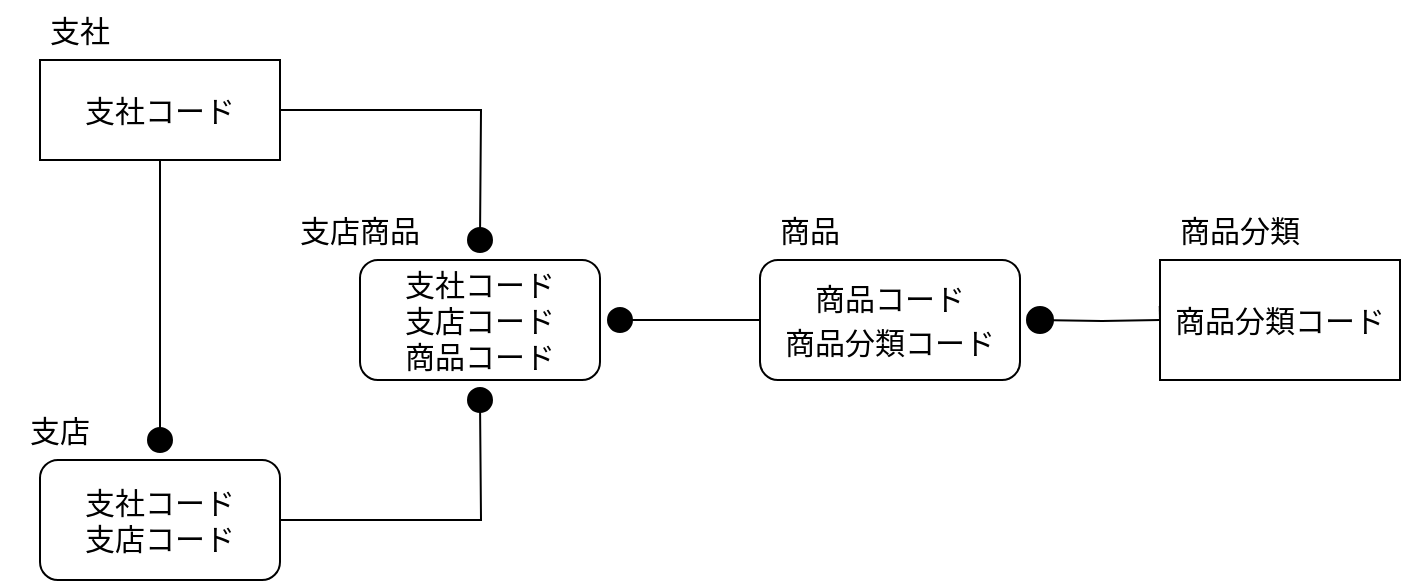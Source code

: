 <mxfile version="17.2.5" type="device"><diagram id="OkXdqvqVyqpxiVQS_tQU" name="Page-1"><mxGraphModel dx="865" dy="456" grid="1" gridSize="10" guides="1" tooltips="1" connect="1" arrows="1" fold="1" page="1" pageScale="1" pageWidth="827" pageHeight="1169" math="0" shadow="0"><root><mxCell id="0"/><mxCell id="1" parent="0"/><mxCell id="auLmNaE76wZwD4yfLXmF-13" style="edgeStyle=orthogonalEdgeStyle;rounded=0;orthogonalLoop=1;jettySize=auto;html=1;fontSize=15;fontColor=#000000;endArrow=oval;endFill=1;endSize=12;startArrow=baseDash;startFill=0;targetPerimeterSpacing=0;startSize=13;strokeWidth=1;jumpSize=6;jumpStyle=none;shadow=0;sketch=0;" edge="1" parent="1" source="auLmNaE76wZwD4yfLXmF-2"><mxGeometry relative="1" as="geometry"><mxPoint x="140" y="230" as="targetPoint"/><Array as="points"/></mxGeometry></mxCell><mxCell id="auLmNaE76wZwD4yfLXmF-17" style="edgeStyle=orthogonalEdgeStyle;rounded=0;sketch=0;jumpStyle=none;jumpSize=6;orthogonalLoop=1;jettySize=auto;html=1;shadow=0;fontSize=15;fontColor=#000000;startArrow=baseDash;startFill=0;endArrow=oval;endFill=1;startSize=13;endSize=12;targetPerimeterSpacing=0;strokeWidth=1;" edge="1" parent="1" source="auLmNaE76wZwD4yfLXmF-2"><mxGeometry relative="1" as="geometry"><mxPoint x="300" y="130" as="targetPoint"/></mxGeometry></mxCell><mxCell id="auLmNaE76wZwD4yfLXmF-2" value="&lt;span style=&quot;font-size: 15px&quot;&gt;支社コード&lt;/span&gt;" style="rounded=0;whiteSpace=wrap;html=1;fontSize=18;fontColor=#000000;" vertex="1" parent="1"><mxGeometry x="80" y="40" width="120" height="50" as="geometry"/></mxCell><mxCell id="auLmNaE76wZwD4yfLXmF-18" style="edgeStyle=orthogonalEdgeStyle;rounded=0;sketch=0;jumpStyle=none;jumpSize=6;orthogonalLoop=1;jettySize=auto;html=1;shadow=0;fontSize=15;fontColor=#000000;startArrow=baseDash;startFill=0;endArrow=oval;endFill=1;startSize=13;endSize=12;targetPerimeterSpacing=0;strokeWidth=1;" edge="1" parent="1" source="auLmNaE76wZwD4yfLXmF-4"><mxGeometry relative="1" as="geometry"><mxPoint x="300" y="210" as="targetPoint"/></mxGeometry></mxCell><mxCell id="auLmNaE76wZwD4yfLXmF-4" value="支社コード&lt;br&gt;支店コード" style="rounded=1;whiteSpace=wrap;html=1;fontSize=15;fontColor=#000000;" vertex="1" parent="1"><mxGeometry x="80" y="240" width="120" height="60" as="geometry"/></mxCell><mxCell id="auLmNaE76wZwD4yfLXmF-15" style="edgeStyle=orthogonalEdgeStyle;rounded=0;sketch=0;jumpStyle=none;jumpSize=6;orthogonalLoop=1;jettySize=auto;html=1;entryX=0;entryY=0.5;entryDx=0;entryDy=0;shadow=0;fontSize=15;fontColor=#000000;startArrow=oval;startFill=1;endArrow=baseDash;endFill=0;startSize=13;endSize=12;targetPerimeterSpacing=0;strokeWidth=1;" edge="1" parent="1" target="auLmNaE76wZwD4yfLXmF-6"><mxGeometry relative="1" as="geometry"><mxPoint x="580" y="170" as="sourcePoint"/></mxGeometry></mxCell><mxCell id="auLmNaE76wZwD4yfLXmF-16" style="edgeStyle=orthogonalEdgeStyle;rounded=0;sketch=0;jumpStyle=none;jumpSize=6;orthogonalLoop=1;jettySize=auto;html=1;shadow=0;fontSize=15;fontColor=#000000;startArrow=baseDash;startFill=0;endArrow=oval;endFill=1;startSize=13;endSize=12;targetPerimeterSpacing=0;strokeWidth=1;" edge="1" parent="1" source="auLmNaE76wZwD4yfLXmF-5"><mxGeometry relative="1" as="geometry"><mxPoint x="370" y="170" as="targetPoint"/></mxGeometry></mxCell><mxCell id="auLmNaE76wZwD4yfLXmF-5" value="&lt;span style=&quot;font-size: 15px&quot;&gt;商品コード&lt;br&gt;商品分類コード&lt;br&gt;&lt;/span&gt;" style="rounded=1;whiteSpace=wrap;html=1;fontSize=18;fontColor=#000000;" vertex="1" parent="1"><mxGeometry x="440" y="140" width="130" height="60" as="geometry"/></mxCell><mxCell id="auLmNaE76wZwD4yfLXmF-6" value="&lt;span style=&quot;font-size: 15px&quot;&gt;商品分類コード&lt;br&gt;&lt;/span&gt;" style="rounded=0;whiteSpace=wrap;html=1;fontSize=18;fontColor=#000000;" vertex="1" parent="1"><mxGeometry x="640" y="140" width="120" height="60" as="geometry"/></mxCell><mxCell id="auLmNaE76wZwD4yfLXmF-7" value="支社コード&lt;br&gt;支店コード&lt;br&gt;商品コード" style="rounded=1;whiteSpace=wrap;html=1;fontSize=15;fontColor=#000000;" vertex="1" parent="1"><mxGeometry x="240" y="140" width="120" height="60" as="geometry"/></mxCell><mxCell id="auLmNaE76wZwD4yfLXmF-19" value="支社" style="text;html=1;strokeColor=none;fillColor=none;align=center;verticalAlign=middle;whiteSpace=wrap;rounded=0;fontSize=15;fontColor=#000000;" vertex="1" parent="1"><mxGeometry x="70" y="10" width="60" height="30" as="geometry"/></mxCell><mxCell id="auLmNaE76wZwD4yfLXmF-20" value="支店" style="text;html=1;strokeColor=none;fillColor=none;align=center;verticalAlign=middle;whiteSpace=wrap;rounded=0;fontSize=15;fontColor=#000000;" vertex="1" parent="1"><mxGeometry x="60" y="210" width="60" height="30" as="geometry"/></mxCell><mxCell id="auLmNaE76wZwD4yfLXmF-21" value="支店商品" style="text;html=1;strokeColor=none;fillColor=none;align=center;verticalAlign=middle;whiteSpace=wrap;rounded=0;fontSize=15;fontColor=#000000;" vertex="1" parent="1"><mxGeometry x="200" y="110" width="80" height="30" as="geometry"/></mxCell><mxCell id="auLmNaE76wZwD4yfLXmF-22" value="商品" style="text;html=1;strokeColor=none;fillColor=none;align=center;verticalAlign=middle;whiteSpace=wrap;rounded=0;fontSize=15;fontColor=#000000;" vertex="1" parent="1"><mxGeometry x="440" y="110" width="50" height="30" as="geometry"/></mxCell><mxCell id="auLmNaE76wZwD4yfLXmF-23" value="商品分類" style="text;html=1;strokeColor=none;fillColor=none;align=center;verticalAlign=middle;whiteSpace=wrap;rounded=0;fontSize=15;fontColor=#000000;" vertex="1" parent="1"><mxGeometry x="640" y="110" width="80" height="30" as="geometry"/></mxCell></root></mxGraphModel></diagram></mxfile>